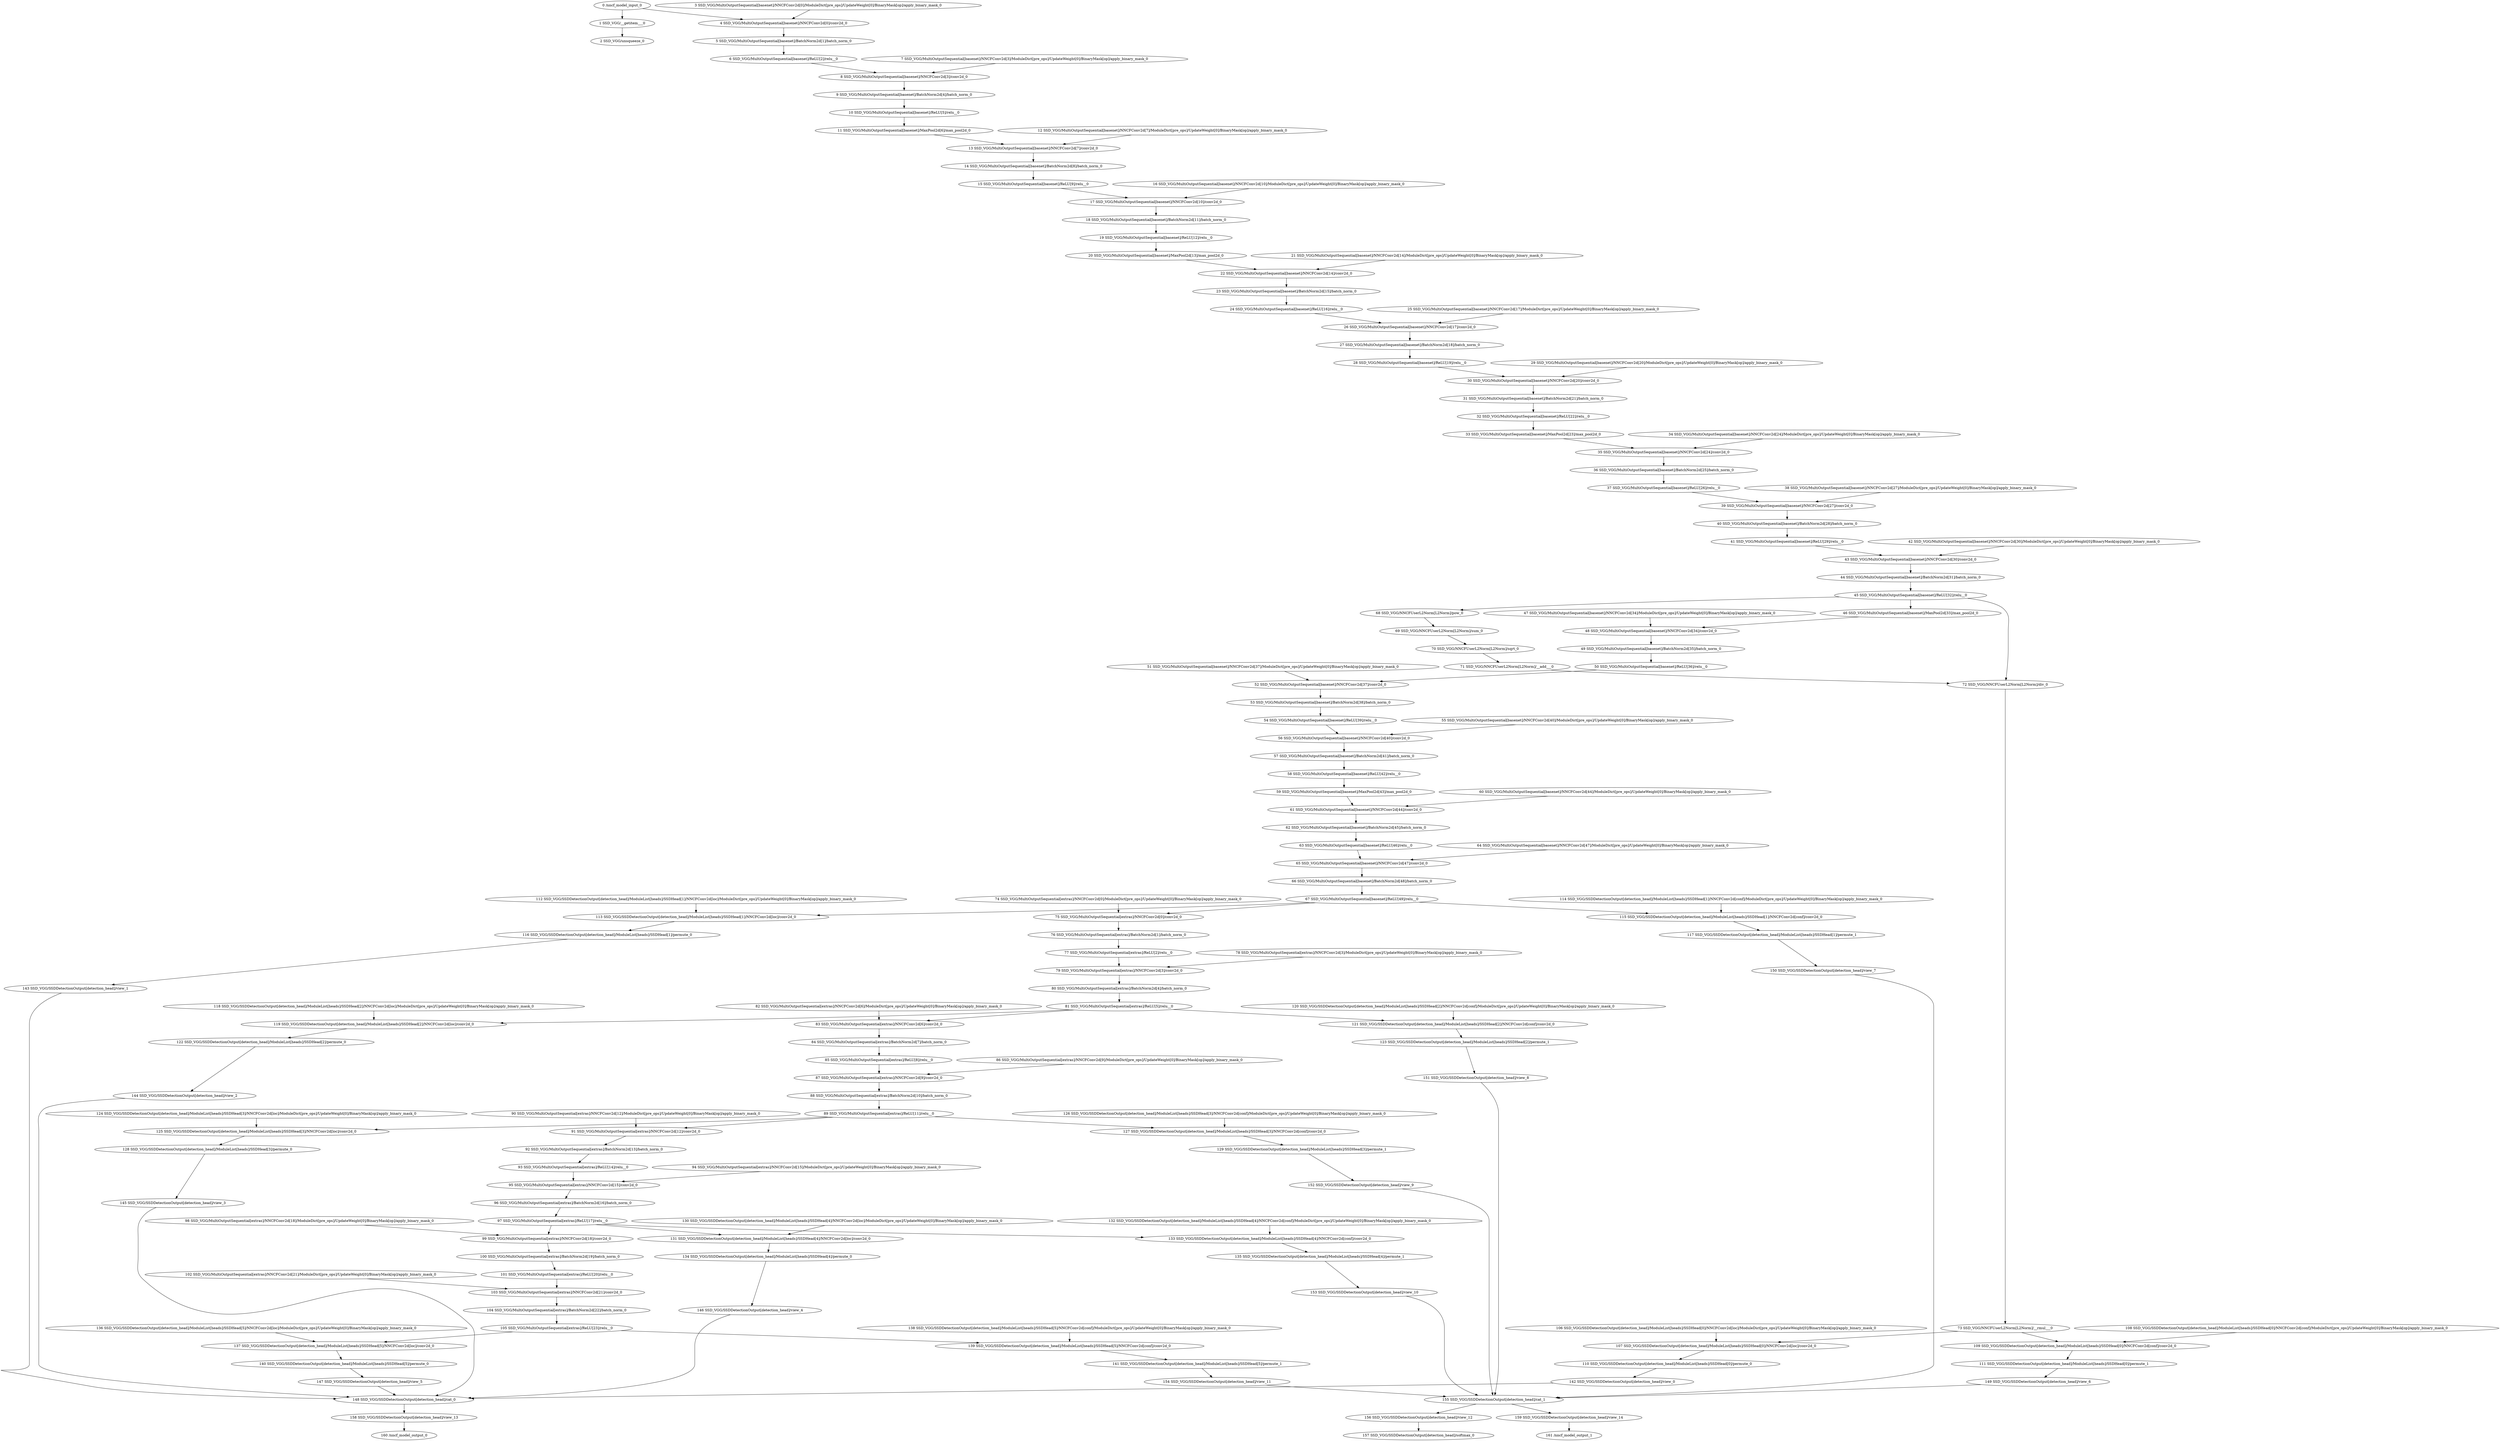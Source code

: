 strict digraph  {
"0 /nncf_model_input_0" [id=0, type=nncf_model_input];
"1 SSD_VGG/__getitem___0" [id=1, type=__getitem__];
"2 SSD_VGG/unsqueeze_0" [id=2, type=unsqueeze];
"3 SSD_VGG/MultiOutputSequential[basenet]/NNCFConv2d[0]/ModuleDict[pre_ops]/UpdateWeight[0]/BinaryMask[op]/apply_binary_mask_0" [id=3, type=apply_binary_mask];
"4 SSD_VGG/MultiOutputSequential[basenet]/NNCFConv2d[0]/conv2d_0" [id=4, type=conv2d];
"5 SSD_VGG/MultiOutputSequential[basenet]/BatchNorm2d[1]/batch_norm_0" [id=5, type=batch_norm];
"6 SSD_VGG/MultiOutputSequential[basenet]/ReLU[2]/relu__0" [id=6, type=relu_];
"7 SSD_VGG/MultiOutputSequential[basenet]/NNCFConv2d[3]/ModuleDict[pre_ops]/UpdateWeight[0]/BinaryMask[op]/apply_binary_mask_0" [id=7, type=apply_binary_mask];
"8 SSD_VGG/MultiOutputSequential[basenet]/NNCFConv2d[3]/conv2d_0" [id=8, type=conv2d];
"9 SSD_VGG/MultiOutputSequential[basenet]/BatchNorm2d[4]/batch_norm_0" [id=9, type=batch_norm];
"10 SSD_VGG/MultiOutputSequential[basenet]/ReLU[5]/relu__0" [id=10, type=relu_];
"11 SSD_VGG/MultiOutputSequential[basenet]/MaxPool2d[6]/max_pool2d_0" [id=11, type=max_pool2d];
"12 SSD_VGG/MultiOutputSequential[basenet]/NNCFConv2d[7]/ModuleDict[pre_ops]/UpdateWeight[0]/BinaryMask[op]/apply_binary_mask_0" [id=12, type=apply_binary_mask];
"13 SSD_VGG/MultiOutputSequential[basenet]/NNCFConv2d[7]/conv2d_0" [id=13, type=conv2d];
"14 SSD_VGG/MultiOutputSequential[basenet]/BatchNorm2d[8]/batch_norm_0" [id=14, type=batch_norm];
"15 SSD_VGG/MultiOutputSequential[basenet]/ReLU[9]/relu__0" [id=15, type=relu_];
"16 SSD_VGG/MultiOutputSequential[basenet]/NNCFConv2d[10]/ModuleDict[pre_ops]/UpdateWeight[0]/BinaryMask[op]/apply_binary_mask_0" [id=16, type=apply_binary_mask];
"17 SSD_VGG/MultiOutputSequential[basenet]/NNCFConv2d[10]/conv2d_0" [id=17, type=conv2d];
"18 SSD_VGG/MultiOutputSequential[basenet]/BatchNorm2d[11]/batch_norm_0" [id=18, type=batch_norm];
"19 SSD_VGG/MultiOutputSequential[basenet]/ReLU[12]/relu__0" [id=19, type=relu_];
"20 SSD_VGG/MultiOutputSequential[basenet]/MaxPool2d[13]/max_pool2d_0" [id=20, type=max_pool2d];
"21 SSD_VGG/MultiOutputSequential[basenet]/NNCFConv2d[14]/ModuleDict[pre_ops]/UpdateWeight[0]/BinaryMask[op]/apply_binary_mask_0" [id=21, type=apply_binary_mask];
"22 SSD_VGG/MultiOutputSequential[basenet]/NNCFConv2d[14]/conv2d_0" [id=22, type=conv2d];
"23 SSD_VGG/MultiOutputSequential[basenet]/BatchNorm2d[15]/batch_norm_0" [id=23, type=batch_norm];
"24 SSD_VGG/MultiOutputSequential[basenet]/ReLU[16]/relu__0" [id=24, type=relu_];
"25 SSD_VGG/MultiOutputSequential[basenet]/NNCFConv2d[17]/ModuleDict[pre_ops]/UpdateWeight[0]/BinaryMask[op]/apply_binary_mask_0" [id=25, type=apply_binary_mask];
"26 SSD_VGG/MultiOutputSequential[basenet]/NNCFConv2d[17]/conv2d_0" [id=26, type=conv2d];
"27 SSD_VGG/MultiOutputSequential[basenet]/BatchNorm2d[18]/batch_norm_0" [id=27, type=batch_norm];
"28 SSD_VGG/MultiOutputSequential[basenet]/ReLU[19]/relu__0" [id=28, type=relu_];
"29 SSD_VGG/MultiOutputSequential[basenet]/NNCFConv2d[20]/ModuleDict[pre_ops]/UpdateWeight[0]/BinaryMask[op]/apply_binary_mask_0" [id=29, type=apply_binary_mask];
"30 SSD_VGG/MultiOutputSequential[basenet]/NNCFConv2d[20]/conv2d_0" [id=30, type=conv2d];
"31 SSD_VGG/MultiOutputSequential[basenet]/BatchNorm2d[21]/batch_norm_0" [id=31, type=batch_norm];
"32 SSD_VGG/MultiOutputSequential[basenet]/ReLU[22]/relu__0" [id=32, type=relu_];
"33 SSD_VGG/MultiOutputSequential[basenet]/MaxPool2d[23]/max_pool2d_0" [id=33, type=max_pool2d];
"34 SSD_VGG/MultiOutputSequential[basenet]/NNCFConv2d[24]/ModuleDict[pre_ops]/UpdateWeight[0]/BinaryMask[op]/apply_binary_mask_0" [id=34, type=apply_binary_mask];
"35 SSD_VGG/MultiOutputSequential[basenet]/NNCFConv2d[24]/conv2d_0" [id=35, type=conv2d];
"36 SSD_VGG/MultiOutputSequential[basenet]/BatchNorm2d[25]/batch_norm_0" [id=36, type=batch_norm];
"37 SSD_VGG/MultiOutputSequential[basenet]/ReLU[26]/relu__0" [id=37, type=relu_];
"38 SSD_VGG/MultiOutputSequential[basenet]/NNCFConv2d[27]/ModuleDict[pre_ops]/UpdateWeight[0]/BinaryMask[op]/apply_binary_mask_0" [id=38, type=apply_binary_mask];
"39 SSD_VGG/MultiOutputSequential[basenet]/NNCFConv2d[27]/conv2d_0" [id=39, type=conv2d];
"40 SSD_VGG/MultiOutputSequential[basenet]/BatchNorm2d[28]/batch_norm_0" [id=40, type=batch_norm];
"41 SSD_VGG/MultiOutputSequential[basenet]/ReLU[29]/relu__0" [id=41, type=relu_];
"42 SSD_VGG/MultiOutputSequential[basenet]/NNCFConv2d[30]/ModuleDict[pre_ops]/UpdateWeight[0]/BinaryMask[op]/apply_binary_mask_0" [id=42, type=apply_binary_mask];
"43 SSD_VGG/MultiOutputSequential[basenet]/NNCFConv2d[30]/conv2d_0" [id=43, type=conv2d];
"44 SSD_VGG/MultiOutputSequential[basenet]/BatchNorm2d[31]/batch_norm_0" [id=44, type=batch_norm];
"45 SSD_VGG/MultiOutputSequential[basenet]/ReLU[32]/relu__0" [id=45, type=relu_];
"46 SSD_VGG/MultiOutputSequential[basenet]/MaxPool2d[33]/max_pool2d_0" [id=46, type=max_pool2d];
"47 SSD_VGG/MultiOutputSequential[basenet]/NNCFConv2d[34]/ModuleDict[pre_ops]/UpdateWeight[0]/BinaryMask[op]/apply_binary_mask_0" [id=47, type=apply_binary_mask];
"48 SSD_VGG/MultiOutputSequential[basenet]/NNCFConv2d[34]/conv2d_0" [id=48, type=conv2d];
"49 SSD_VGG/MultiOutputSequential[basenet]/BatchNorm2d[35]/batch_norm_0" [id=49, type=batch_norm];
"50 SSD_VGG/MultiOutputSequential[basenet]/ReLU[36]/relu__0" [id=50, type=relu_];
"51 SSD_VGG/MultiOutputSequential[basenet]/NNCFConv2d[37]/ModuleDict[pre_ops]/UpdateWeight[0]/BinaryMask[op]/apply_binary_mask_0" [id=51, type=apply_binary_mask];
"52 SSD_VGG/MultiOutputSequential[basenet]/NNCFConv2d[37]/conv2d_0" [id=52, type=conv2d];
"53 SSD_VGG/MultiOutputSequential[basenet]/BatchNorm2d[38]/batch_norm_0" [id=53, type=batch_norm];
"54 SSD_VGG/MultiOutputSequential[basenet]/ReLU[39]/relu__0" [id=54, type=relu_];
"55 SSD_VGG/MultiOutputSequential[basenet]/NNCFConv2d[40]/ModuleDict[pre_ops]/UpdateWeight[0]/BinaryMask[op]/apply_binary_mask_0" [id=55, type=apply_binary_mask];
"56 SSD_VGG/MultiOutputSequential[basenet]/NNCFConv2d[40]/conv2d_0" [id=56, type=conv2d];
"57 SSD_VGG/MultiOutputSequential[basenet]/BatchNorm2d[41]/batch_norm_0" [id=57, type=batch_norm];
"58 SSD_VGG/MultiOutputSequential[basenet]/ReLU[42]/relu__0" [id=58, type=relu_];
"59 SSD_VGG/MultiOutputSequential[basenet]/MaxPool2d[43]/max_pool2d_0" [id=59, type=max_pool2d];
"60 SSD_VGG/MultiOutputSequential[basenet]/NNCFConv2d[44]/ModuleDict[pre_ops]/UpdateWeight[0]/BinaryMask[op]/apply_binary_mask_0" [id=60, type=apply_binary_mask];
"61 SSD_VGG/MultiOutputSequential[basenet]/NNCFConv2d[44]/conv2d_0" [id=61, type=conv2d];
"62 SSD_VGG/MultiOutputSequential[basenet]/BatchNorm2d[45]/batch_norm_0" [id=62, type=batch_norm];
"63 SSD_VGG/MultiOutputSequential[basenet]/ReLU[46]/relu__0" [id=63, type=relu_];
"64 SSD_VGG/MultiOutputSequential[basenet]/NNCFConv2d[47]/ModuleDict[pre_ops]/UpdateWeight[0]/BinaryMask[op]/apply_binary_mask_0" [id=64, type=apply_binary_mask];
"65 SSD_VGG/MultiOutputSequential[basenet]/NNCFConv2d[47]/conv2d_0" [id=65, type=conv2d];
"66 SSD_VGG/MultiOutputSequential[basenet]/BatchNorm2d[48]/batch_norm_0" [id=66, type=batch_norm];
"67 SSD_VGG/MultiOutputSequential[basenet]/ReLU[49]/relu__0" [id=67, type=relu_];
"68 SSD_VGG/NNCFUserL2Norm[L2Norm]/pow_0" [id=68, type=pow];
"69 SSD_VGG/NNCFUserL2Norm[L2Norm]/sum_0" [id=69, type=sum];
"70 SSD_VGG/NNCFUserL2Norm[L2Norm]/sqrt_0" [id=70, type=sqrt];
"71 SSD_VGG/NNCFUserL2Norm[L2Norm]/__add___0" [id=71, type=__add__];
"72 SSD_VGG/NNCFUserL2Norm[L2Norm]/div_0" [id=72, type=div];
"73 SSD_VGG/NNCFUserL2Norm[L2Norm]/__rmul___0" [id=73, type=__rmul__];
"74 SSD_VGG/MultiOutputSequential[extras]/NNCFConv2d[0]/ModuleDict[pre_ops]/UpdateWeight[0]/BinaryMask[op]/apply_binary_mask_0" [id=74, type=apply_binary_mask];
"75 SSD_VGG/MultiOutputSequential[extras]/NNCFConv2d[0]/conv2d_0" [id=75, type=conv2d];
"76 SSD_VGG/MultiOutputSequential[extras]/BatchNorm2d[1]/batch_norm_0" [id=76, type=batch_norm];
"77 SSD_VGG/MultiOutputSequential[extras]/ReLU[2]/relu__0" [id=77, type=relu_];
"78 SSD_VGG/MultiOutputSequential[extras]/NNCFConv2d[3]/ModuleDict[pre_ops]/UpdateWeight[0]/BinaryMask[op]/apply_binary_mask_0" [id=78, type=apply_binary_mask];
"79 SSD_VGG/MultiOutputSequential[extras]/NNCFConv2d[3]/conv2d_0" [id=79, type=conv2d];
"80 SSD_VGG/MultiOutputSequential[extras]/BatchNorm2d[4]/batch_norm_0" [id=80, type=batch_norm];
"81 SSD_VGG/MultiOutputSequential[extras]/ReLU[5]/relu__0" [id=81, type=relu_];
"82 SSD_VGG/MultiOutputSequential[extras]/NNCFConv2d[6]/ModuleDict[pre_ops]/UpdateWeight[0]/BinaryMask[op]/apply_binary_mask_0" [id=82, type=apply_binary_mask];
"83 SSD_VGG/MultiOutputSequential[extras]/NNCFConv2d[6]/conv2d_0" [id=83, type=conv2d];
"84 SSD_VGG/MultiOutputSequential[extras]/BatchNorm2d[7]/batch_norm_0" [id=84, type=batch_norm];
"85 SSD_VGG/MultiOutputSequential[extras]/ReLU[8]/relu__0" [id=85, type=relu_];
"86 SSD_VGG/MultiOutputSequential[extras]/NNCFConv2d[9]/ModuleDict[pre_ops]/UpdateWeight[0]/BinaryMask[op]/apply_binary_mask_0" [id=86, type=apply_binary_mask];
"87 SSD_VGG/MultiOutputSequential[extras]/NNCFConv2d[9]/conv2d_0" [id=87, type=conv2d];
"88 SSD_VGG/MultiOutputSequential[extras]/BatchNorm2d[10]/batch_norm_0" [id=88, type=batch_norm];
"89 SSD_VGG/MultiOutputSequential[extras]/ReLU[11]/relu__0" [id=89, type=relu_];
"90 SSD_VGG/MultiOutputSequential[extras]/NNCFConv2d[12]/ModuleDict[pre_ops]/UpdateWeight[0]/BinaryMask[op]/apply_binary_mask_0" [id=90, type=apply_binary_mask];
"91 SSD_VGG/MultiOutputSequential[extras]/NNCFConv2d[12]/conv2d_0" [id=91, type=conv2d];
"92 SSD_VGG/MultiOutputSequential[extras]/BatchNorm2d[13]/batch_norm_0" [id=92, type=batch_norm];
"93 SSD_VGG/MultiOutputSequential[extras]/ReLU[14]/relu__0" [id=93, type=relu_];
"94 SSD_VGG/MultiOutputSequential[extras]/NNCFConv2d[15]/ModuleDict[pre_ops]/UpdateWeight[0]/BinaryMask[op]/apply_binary_mask_0" [id=94, type=apply_binary_mask];
"95 SSD_VGG/MultiOutputSequential[extras]/NNCFConv2d[15]/conv2d_0" [id=95, type=conv2d];
"96 SSD_VGG/MultiOutputSequential[extras]/BatchNorm2d[16]/batch_norm_0" [id=96, type=batch_norm];
"97 SSD_VGG/MultiOutputSequential[extras]/ReLU[17]/relu__0" [id=97, type=relu_];
"98 SSD_VGG/MultiOutputSequential[extras]/NNCFConv2d[18]/ModuleDict[pre_ops]/UpdateWeight[0]/BinaryMask[op]/apply_binary_mask_0" [id=98, type=apply_binary_mask];
"99 SSD_VGG/MultiOutputSequential[extras]/NNCFConv2d[18]/conv2d_0" [id=99, type=conv2d];
"100 SSD_VGG/MultiOutputSequential[extras]/BatchNorm2d[19]/batch_norm_0" [id=100, type=batch_norm];
"101 SSD_VGG/MultiOutputSequential[extras]/ReLU[20]/relu__0" [id=101, type=relu_];
"102 SSD_VGG/MultiOutputSequential[extras]/NNCFConv2d[21]/ModuleDict[pre_ops]/UpdateWeight[0]/BinaryMask[op]/apply_binary_mask_0" [id=102, type=apply_binary_mask];
"103 SSD_VGG/MultiOutputSequential[extras]/NNCFConv2d[21]/conv2d_0" [id=103, type=conv2d];
"104 SSD_VGG/MultiOutputSequential[extras]/BatchNorm2d[22]/batch_norm_0" [id=104, type=batch_norm];
"105 SSD_VGG/MultiOutputSequential[extras]/ReLU[23]/relu__0" [id=105, type=relu_];
"106 SSD_VGG/SSDDetectionOutput[detection_head]/ModuleList[heads]/SSDHead[0]/NNCFConv2d[loc]/ModuleDict[pre_ops]/UpdateWeight[0]/BinaryMask[op]/apply_binary_mask_0" [id=106, type=apply_binary_mask];
"107 SSD_VGG/SSDDetectionOutput[detection_head]/ModuleList[heads]/SSDHead[0]/NNCFConv2d[loc]/conv2d_0" [id=107, type=conv2d];
"108 SSD_VGG/SSDDetectionOutput[detection_head]/ModuleList[heads]/SSDHead[0]/NNCFConv2d[conf]/ModuleDict[pre_ops]/UpdateWeight[0]/BinaryMask[op]/apply_binary_mask_0" [id=108, type=apply_binary_mask];
"109 SSD_VGG/SSDDetectionOutput[detection_head]/ModuleList[heads]/SSDHead[0]/NNCFConv2d[conf]/conv2d_0" [id=109, type=conv2d];
"110 SSD_VGG/SSDDetectionOutput[detection_head]/ModuleList[heads]/SSDHead[0]/permute_0" [id=110, type=permute];
"111 SSD_VGG/SSDDetectionOutput[detection_head]/ModuleList[heads]/SSDHead[0]/permute_1" [id=111, type=permute];
"112 SSD_VGG/SSDDetectionOutput[detection_head]/ModuleList[heads]/SSDHead[1]/NNCFConv2d[loc]/ModuleDict[pre_ops]/UpdateWeight[0]/BinaryMask[op]/apply_binary_mask_0" [id=112, type=apply_binary_mask];
"113 SSD_VGG/SSDDetectionOutput[detection_head]/ModuleList[heads]/SSDHead[1]/NNCFConv2d[loc]/conv2d_0" [id=113, type=conv2d];
"114 SSD_VGG/SSDDetectionOutput[detection_head]/ModuleList[heads]/SSDHead[1]/NNCFConv2d[conf]/ModuleDict[pre_ops]/UpdateWeight[0]/BinaryMask[op]/apply_binary_mask_0" [id=114, type=apply_binary_mask];
"115 SSD_VGG/SSDDetectionOutput[detection_head]/ModuleList[heads]/SSDHead[1]/NNCFConv2d[conf]/conv2d_0" [id=115, type=conv2d];
"116 SSD_VGG/SSDDetectionOutput[detection_head]/ModuleList[heads]/SSDHead[1]/permute_0" [id=116, type=permute];
"117 SSD_VGG/SSDDetectionOutput[detection_head]/ModuleList[heads]/SSDHead[1]/permute_1" [id=117, type=permute];
"118 SSD_VGG/SSDDetectionOutput[detection_head]/ModuleList[heads]/SSDHead[2]/NNCFConv2d[loc]/ModuleDict[pre_ops]/UpdateWeight[0]/BinaryMask[op]/apply_binary_mask_0" [id=118, type=apply_binary_mask];
"119 SSD_VGG/SSDDetectionOutput[detection_head]/ModuleList[heads]/SSDHead[2]/NNCFConv2d[loc]/conv2d_0" [id=119, type=conv2d];
"120 SSD_VGG/SSDDetectionOutput[detection_head]/ModuleList[heads]/SSDHead[2]/NNCFConv2d[conf]/ModuleDict[pre_ops]/UpdateWeight[0]/BinaryMask[op]/apply_binary_mask_0" [id=120, type=apply_binary_mask];
"121 SSD_VGG/SSDDetectionOutput[detection_head]/ModuleList[heads]/SSDHead[2]/NNCFConv2d[conf]/conv2d_0" [id=121, type=conv2d];
"122 SSD_VGG/SSDDetectionOutput[detection_head]/ModuleList[heads]/SSDHead[2]/permute_0" [id=122, type=permute];
"123 SSD_VGG/SSDDetectionOutput[detection_head]/ModuleList[heads]/SSDHead[2]/permute_1" [id=123, type=permute];
"124 SSD_VGG/SSDDetectionOutput[detection_head]/ModuleList[heads]/SSDHead[3]/NNCFConv2d[loc]/ModuleDict[pre_ops]/UpdateWeight[0]/BinaryMask[op]/apply_binary_mask_0" [id=124, type=apply_binary_mask];
"125 SSD_VGG/SSDDetectionOutput[detection_head]/ModuleList[heads]/SSDHead[3]/NNCFConv2d[loc]/conv2d_0" [id=125, type=conv2d];
"126 SSD_VGG/SSDDetectionOutput[detection_head]/ModuleList[heads]/SSDHead[3]/NNCFConv2d[conf]/ModuleDict[pre_ops]/UpdateWeight[0]/BinaryMask[op]/apply_binary_mask_0" [id=126, type=apply_binary_mask];
"127 SSD_VGG/SSDDetectionOutput[detection_head]/ModuleList[heads]/SSDHead[3]/NNCFConv2d[conf]/conv2d_0" [id=127, type=conv2d];
"128 SSD_VGG/SSDDetectionOutput[detection_head]/ModuleList[heads]/SSDHead[3]/permute_0" [id=128, type=permute];
"129 SSD_VGG/SSDDetectionOutput[detection_head]/ModuleList[heads]/SSDHead[3]/permute_1" [id=129, type=permute];
"130 SSD_VGG/SSDDetectionOutput[detection_head]/ModuleList[heads]/SSDHead[4]/NNCFConv2d[loc]/ModuleDict[pre_ops]/UpdateWeight[0]/BinaryMask[op]/apply_binary_mask_0" [id=130, type=apply_binary_mask];
"131 SSD_VGG/SSDDetectionOutput[detection_head]/ModuleList[heads]/SSDHead[4]/NNCFConv2d[loc]/conv2d_0" [id=131, type=conv2d];
"132 SSD_VGG/SSDDetectionOutput[detection_head]/ModuleList[heads]/SSDHead[4]/NNCFConv2d[conf]/ModuleDict[pre_ops]/UpdateWeight[0]/BinaryMask[op]/apply_binary_mask_0" [id=132, type=apply_binary_mask];
"133 SSD_VGG/SSDDetectionOutput[detection_head]/ModuleList[heads]/SSDHead[4]/NNCFConv2d[conf]/conv2d_0" [id=133, type=conv2d];
"134 SSD_VGG/SSDDetectionOutput[detection_head]/ModuleList[heads]/SSDHead[4]/permute_0" [id=134, type=permute];
"135 SSD_VGG/SSDDetectionOutput[detection_head]/ModuleList[heads]/SSDHead[4]/permute_1" [id=135, type=permute];
"136 SSD_VGG/SSDDetectionOutput[detection_head]/ModuleList[heads]/SSDHead[5]/NNCFConv2d[loc]/ModuleDict[pre_ops]/UpdateWeight[0]/BinaryMask[op]/apply_binary_mask_0" [id=136, type=apply_binary_mask];
"137 SSD_VGG/SSDDetectionOutput[detection_head]/ModuleList[heads]/SSDHead[5]/NNCFConv2d[loc]/conv2d_0" [id=137, type=conv2d];
"138 SSD_VGG/SSDDetectionOutput[detection_head]/ModuleList[heads]/SSDHead[5]/NNCFConv2d[conf]/ModuleDict[pre_ops]/UpdateWeight[0]/BinaryMask[op]/apply_binary_mask_0" [id=138, type=apply_binary_mask];
"139 SSD_VGG/SSDDetectionOutput[detection_head]/ModuleList[heads]/SSDHead[5]/NNCFConv2d[conf]/conv2d_0" [id=139, type=conv2d];
"140 SSD_VGG/SSDDetectionOutput[detection_head]/ModuleList[heads]/SSDHead[5]/permute_0" [id=140, type=permute];
"141 SSD_VGG/SSDDetectionOutput[detection_head]/ModuleList[heads]/SSDHead[5]/permute_1" [id=141, type=permute];
"142 SSD_VGG/SSDDetectionOutput[detection_head]/view_0" [id=142, type=view];
"143 SSD_VGG/SSDDetectionOutput[detection_head]/view_1" [id=143, type=view];
"144 SSD_VGG/SSDDetectionOutput[detection_head]/view_2" [id=144, type=view];
"145 SSD_VGG/SSDDetectionOutput[detection_head]/view_3" [id=145, type=view];
"146 SSD_VGG/SSDDetectionOutput[detection_head]/view_4" [id=146, type=view];
"147 SSD_VGG/SSDDetectionOutput[detection_head]/view_5" [id=147, type=view];
"148 SSD_VGG/SSDDetectionOutput[detection_head]/cat_0" [id=148, type=cat];
"149 SSD_VGG/SSDDetectionOutput[detection_head]/view_6" [id=149, type=view];
"150 SSD_VGG/SSDDetectionOutput[detection_head]/view_7" [id=150, type=view];
"151 SSD_VGG/SSDDetectionOutput[detection_head]/view_8" [id=151, type=view];
"152 SSD_VGG/SSDDetectionOutput[detection_head]/view_9" [id=152, type=view];
"153 SSD_VGG/SSDDetectionOutput[detection_head]/view_10" [id=153, type=view];
"154 SSD_VGG/SSDDetectionOutput[detection_head]/view_11" [id=154, type=view];
"155 SSD_VGG/SSDDetectionOutput[detection_head]/cat_1" [id=155, type=cat];
"156 SSD_VGG/SSDDetectionOutput[detection_head]/view_12" [id=156, type=view];
"157 SSD_VGG/SSDDetectionOutput[detection_head]/softmax_0" [id=157, type=softmax];
"158 SSD_VGG/SSDDetectionOutput[detection_head]/view_13" [id=158, type=view];
"159 SSD_VGG/SSDDetectionOutput[detection_head]/view_14" [id=159, type=view];
"160 /nncf_model_output_0" [id=160, type=nncf_model_output];
"161 /nncf_model_output_1" [id=161, type=nncf_model_output];
"0 /nncf_model_input_0" -> "1 SSD_VGG/__getitem___0";
"0 /nncf_model_input_0" -> "4 SSD_VGG/MultiOutputSequential[basenet]/NNCFConv2d[0]/conv2d_0";
"1 SSD_VGG/__getitem___0" -> "2 SSD_VGG/unsqueeze_0";
"3 SSD_VGG/MultiOutputSequential[basenet]/NNCFConv2d[0]/ModuleDict[pre_ops]/UpdateWeight[0]/BinaryMask[op]/apply_binary_mask_0" -> "4 SSD_VGG/MultiOutputSequential[basenet]/NNCFConv2d[0]/conv2d_0";
"4 SSD_VGG/MultiOutputSequential[basenet]/NNCFConv2d[0]/conv2d_0" -> "5 SSD_VGG/MultiOutputSequential[basenet]/BatchNorm2d[1]/batch_norm_0";
"5 SSD_VGG/MultiOutputSequential[basenet]/BatchNorm2d[1]/batch_norm_0" -> "6 SSD_VGG/MultiOutputSequential[basenet]/ReLU[2]/relu__0";
"6 SSD_VGG/MultiOutputSequential[basenet]/ReLU[2]/relu__0" -> "8 SSD_VGG/MultiOutputSequential[basenet]/NNCFConv2d[3]/conv2d_0";
"7 SSD_VGG/MultiOutputSequential[basenet]/NNCFConv2d[3]/ModuleDict[pre_ops]/UpdateWeight[0]/BinaryMask[op]/apply_binary_mask_0" -> "8 SSD_VGG/MultiOutputSequential[basenet]/NNCFConv2d[3]/conv2d_0";
"8 SSD_VGG/MultiOutputSequential[basenet]/NNCFConv2d[3]/conv2d_0" -> "9 SSD_VGG/MultiOutputSequential[basenet]/BatchNorm2d[4]/batch_norm_0";
"9 SSD_VGG/MultiOutputSequential[basenet]/BatchNorm2d[4]/batch_norm_0" -> "10 SSD_VGG/MultiOutputSequential[basenet]/ReLU[5]/relu__0";
"10 SSD_VGG/MultiOutputSequential[basenet]/ReLU[5]/relu__0" -> "11 SSD_VGG/MultiOutputSequential[basenet]/MaxPool2d[6]/max_pool2d_0";
"11 SSD_VGG/MultiOutputSequential[basenet]/MaxPool2d[6]/max_pool2d_0" -> "13 SSD_VGG/MultiOutputSequential[basenet]/NNCFConv2d[7]/conv2d_0";
"12 SSD_VGG/MultiOutputSequential[basenet]/NNCFConv2d[7]/ModuleDict[pre_ops]/UpdateWeight[0]/BinaryMask[op]/apply_binary_mask_0" -> "13 SSD_VGG/MultiOutputSequential[basenet]/NNCFConv2d[7]/conv2d_0";
"13 SSD_VGG/MultiOutputSequential[basenet]/NNCFConv2d[7]/conv2d_0" -> "14 SSD_VGG/MultiOutputSequential[basenet]/BatchNorm2d[8]/batch_norm_0";
"14 SSD_VGG/MultiOutputSequential[basenet]/BatchNorm2d[8]/batch_norm_0" -> "15 SSD_VGG/MultiOutputSequential[basenet]/ReLU[9]/relu__0";
"15 SSD_VGG/MultiOutputSequential[basenet]/ReLU[9]/relu__0" -> "17 SSD_VGG/MultiOutputSequential[basenet]/NNCFConv2d[10]/conv2d_0";
"16 SSD_VGG/MultiOutputSequential[basenet]/NNCFConv2d[10]/ModuleDict[pre_ops]/UpdateWeight[0]/BinaryMask[op]/apply_binary_mask_0" -> "17 SSD_VGG/MultiOutputSequential[basenet]/NNCFConv2d[10]/conv2d_0";
"17 SSD_VGG/MultiOutputSequential[basenet]/NNCFConv2d[10]/conv2d_0" -> "18 SSD_VGG/MultiOutputSequential[basenet]/BatchNorm2d[11]/batch_norm_0";
"18 SSD_VGG/MultiOutputSequential[basenet]/BatchNorm2d[11]/batch_norm_0" -> "19 SSD_VGG/MultiOutputSequential[basenet]/ReLU[12]/relu__0";
"19 SSD_VGG/MultiOutputSequential[basenet]/ReLU[12]/relu__0" -> "20 SSD_VGG/MultiOutputSequential[basenet]/MaxPool2d[13]/max_pool2d_0";
"20 SSD_VGG/MultiOutputSequential[basenet]/MaxPool2d[13]/max_pool2d_0" -> "22 SSD_VGG/MultiOutputSequential[basenet]/NNCFConv2d[14]/conv2d_0";
"21 SSD_VGG/MultiOutputSequential[basenet]/NNCFConv2d[14]/ModuleDict[pre_ops]/UpdateWeight[0]/BinaryMask[op]/apply_binary_mask_0" -> "22 SSD_VGG/MultiOutputSequential[basenet]/NNCFConv2d[14]/conv2d_0";
"22 SSD_VGG/MultiOutputSequential[basenet]/NNCFConv2d[14]/conv2d_0" -> "23 SSD_VGG/MultiOutputSequential[basenet]/BatchNorm2d[15]/batch_norm_0";
"23 SSD_VGG/MultiOutputSequential[basenet]/BatchNorm2d[15]/batch_norm_0" -> "24 SSD_VGG/MultiOutputSequential[basenet]/ReLU[16]/relu__0";
"24 SSD_VGG/MultiOutputSequential[basenet]/ReLU[16]/relu__0" -> "26 SSD_VGG/MultiOutputSequential[basenet]/NNCFConv2d[17]/conv2d_0";
"25 SSD_VGG/MultiOutputSequential[basenet]/NNCFConv2d[17]/ModuleDict[pre_ops]/UpdateWeight[0]/BinaryMask[op]/apply_binary_mask_0" -> "26 SSD_VGG/MultiOutputSequential[basenet]/NNCFConv2d[17]/conv2d_0";
"26 SSD_VGG/MultiOutputSequential[basenet]/NNCFConv2d[17]/conv2d_0" -> "27 SSD_VGG/MultiOutputSequential[basenet]/BatchNorm2d[18]/batch_norm_0";
"27 SSD_VGG/MultiOutputSequential[basenet]/BatchNorm2d[18]/batch_norm_0" -> "28 SSD_VGG/MultiOutputSequential[basenet]/ReLU[19]/relu__0";
"28 SSD_VGG/MultiOutputSequential[basenet]/ReLU[19]/relu__0" -> "30 SSD_VGG/MultiOutputSequential[basenet]/NNCFConv2d[20]/conv2d_0";
"29 SSD_VGG/MultiOutputSequential[basenet]/NNCFConv2d[20]/ModuleDict[pre_ops]/UpdateWeight[0]/BinaryMask[op]/apply_binary_mask_0" -> "30 SSD_VGG/MultiOutputSequential[basenet]/NNCFConv2d[20]/conv2d_0";
"30 SSD_VGG/MultiOutputSequential[basenet]/NNCFConv2d[20]/conv2d_0" -> "31 SSD_VGG/MultiOutputSequential[basenet]/BatchNorm2d[21]/batch_norm_0";
"31 SSD_VGG/MultiOutputSequential[basenet]/BatchNorm2d[21]/batch_norm_0" -> "32 SSD_VGG/MultiOutputSequential[basenet]/ReLU[22]/relu__0";
"32 SSD_VGG/MultiOutputSequential[basenet]/ReLU[22]/relu__0" -> "33 SSD_VGG/MultiOutputSequential[basenet]/MaxPool2d[23]/max_pool2d_0";
"33 SSD_VGG/MultiOutputSequential[basenet]/MaxPool2d[23]/max_pool2d_0" -> "35 SSD_VGG/MultiOutputSequential[basenet]/NNCFConv2d[24]/conv2d_0";
"34 SSD_VGG/MultiOutputSequential[basenet]/NNCFConv2d[24]/ModuleDict[pre_ops]/UpdateWeight[0]/BinaryMask[op]/apply_binary_mask_0" -> "35 SSD_VGG/MultiOutputSequential[basenet]/NNCFConv2d[24]/conv2d_0";
"35 SSD_VGG/MultiOutputSequential[basenet]/NNCFConv2d[24]/conv2d_0" -> "36 SSD_VGG/MultiOutputSequential[basenet]/BatchNorm2d[25]/batch_norm_0";
"36 SSD_VGG/MultiOutputSequential[basenet]/BatchNorm2d[25]/batch_norm_0" -> "37 SSD_VGG/MultiOutputSequential[basenet]/ReLU[26]/relu__0";
"37 SSD_VGG/MultiOutputSequential[basenet]/ReLU[26]/relu__0" -> "39 SSD_VGG/MultiOutputSequential[basenet]/NNCFConv2d[27]/conv2d_0";
"38 SSD_VGG/MultiOutputSequential[basenet]/NNCFConv2d[27]/ModuleDict[pre_ops]/UpdateWeight[0]/BinaryMask[op]/apply_binary_mask_0" -> "39 SSD_VGG/MultiOutputSequential[basenet]/NNCFConv2d[27]/conv2d_0";
"39 SSD_VGG/MultiOutputSequential[basenet]/NNCFConv2d[27]/conv2d_0" -> "40 SSD_VGG/MultiOutputSequential[basenet]/BatchNorm2d[28]/batch_norm_0";
"40 SSD_VGG/MultiOutputSequential[basenet]/BatchNorm2d[28]/batch_norm_0" -> "41 SSD_VGG/MultiOutputSequential[basenet]/ReLU[29]/relu__0";
"41 SSD_VGG/MultiOutputSequential[basenet]/ReLU[29]/relu__0" -> "43 SSD_VGG/MultiOutputSequential[basenet]/NNCFConv2d[30]/conv2d_0";
"42 SSD_VGG/MultiOutputSequential[basenet]/NNCFConv2d[30]/ModuleDict[pre_ops]/UpdateWeight[0]/BinaryMask[op]/apply_binary_mask_0" -> "43 SSD_VGG/MultiOutputSequential[basenet]/NNCFConv2d[30]/conv2d_0";
"43 SSD_VGG/MultiOutputSequential[basenet]/NNCFConv2d[30]/conv2d_0" -> "44 SSD_VGG/MultiOutputSequential[basenet]/BatchNorm2d[31]/batch_norm_0";
"44 SSD_VGG/MultiOutputSequential[basenet]/BatchNorm2d[31]/batch_norm_0" -> "45 SSD_VGG/MultiOutputSequential[basenet]/ReLU[32]/relu__0";
"45 SSD_VGG/MultiOutputSequential[basenet]/ReLU[32]/relu__0" -> "46 SSD_VGG/MultiOutputSequential[basenet]/MaxPool2d[33]/max_pool2d_0";
"45 SSD_VGG/MultiOutputSequential[basenet]/ReLU[32]/relu__0" -> "68 SSD_VGG/NNCFUserL2Norm[L2Norm]/pow_0";
"45 SSD_VGG/MultiOutputSequential[basenet]/ReLU[32]/relu__0" -> "72 SSD_VGG/NNCFUserL2Norm[L2Norm]/div_0";
"46 SSD_VGG/MultiOutputSequential[basenet]/MaxPool2d[33]/max_pool2d_0" -> "48 SSD_VGG/MultiOutputSequential[basenet]/NNCFConv2d[34]/conv2d_0";
"47 SSD_VGG/MultiOutputSequential[basenet]/NNCFConv2d[34]/ModuleDict[pre_ops]/UpdateWeight[0]/BinaryMask[op]/apply_binary_mask_0" -> "48 SSD_VGG/MultiOutputSequential[basenet]/NNCFConv2d[34]/conv2d_0";
"48 SSD_VGG/MultiOutputSequential[basenet]/NNCFConv2d[34]/conv2d_0" -> "49 SSD_VGG/MultiOutputSequential[basenet]/BatchNorm2d[35]/batch_norm_0";
"49 SSD_VGG/MultiOutputSequential[basenet]/BatchNorm2d[35]/batch_norm_0" -> "50 SSD_VGG/MultiOutputSequential[basenet]/ReLU[36]/relu__0";
"50 SSD_VGG/MultiOutputSequential[basenet]/ReLU[36]/relu__0" -> "52 SSD_VGG/MultiOutputSequential[basenet]/NNCFConv2d[37]/conv2d_0";
"51 SSD_VGG/MultiOutputSequential[basenet]/NNCFConv2d[37]/ModuleDict[pre_ops]/UpdateWeight[0]/BinaryMask[op]/apply_binary_mask_0" -> "52 SSD_VGG/MultiOutputSequential[basenet]/NNCFConv2d[37]/conv2d_0";
"52 SSD_VGG/MultiOutputSequential[basenet]/NNCFConv2d[37]/conv2d_0" -> "53 SSD_VGG/MultiOutputSequential[basenet]/BatchNorm2d[38]/batch_norm_0";
"53 SSD_VGG/MultiOutputSequential[basenet]/BatchNorm2d[38]/batch_norm_0" -> "54 SSD_VGG/MultiOutputSequential[basenet]/ReLU[39]/relu__0";
"54 SSD_VGG/MultiOutputSequential[basenet]/ReLU[39]/relu__0" -> "56 SSD_VGG/MultiOutputSequential[basenet]/NNCFConv2d[40]/conv2d_0";
"55 SSD_VGG/MultiOutputSequential[basenet]/NNCFConv2d[40]/ModuleDict[pre_ops]/UpdateWeight[0]/BinaryMask[op]/apply_binary_mask_0" -> "56 SSD_VGG/MultiOutputSequential[basenet]/NNCFConv2d[40]/conv2d_0";
"56 SSD_VGG/MultiOutputSequential[basenet]/NNCFConv2d[40]/conv2d_0" -> "57 SSD_VGG/MultiOutputSequential[basenet]/BatchNorm2d[41]/batch_norm_0";
"57 SSD_VGG/MultiOutputSequential[basenet]/BatchNorm2d[41]/batch_norm_0" -> "58 SSD_VGG/MultiOutputSequential[basenet]/ReLU[42]/relu__0";
"58 SSD_VGG/MultiOutputSequential[basenet]/ReLU[42]/relu__0" -> "59 SSD_VGG/MultiOutputSequential[basenet]/MaxPool2d[43]/max_pool2d_0";
"59 SSD_VGG/MultiOutputSequential[basenet]/MaxPool2d[43]/max_pool2d_0" -> "61 SSD_VGG/MultiOutputSequential[basenet]/NNCFConv2d[44]/conv2d_0";
"60 SSD_VGG/MultiOutputSequential[basenet]/NNCFConv2d[44]/ModuleDict[pre_ops]/UpdateWeight[0]/BinaryMask[op]/apply_binary_mask_0" -> "61 SSD_VGG/MultiOutputSequential[basenet]/NNCFConv2d[44]/conv2d_0";
"61 SSD_VGG/MultiOutputSequential[basenet]/NNCFConv2d[44]/conv2d_0" -> "62 SSD_VGG/MultiOutputSequential[basenet]/BatchNorm2d[45]/batch_norm_0";
"62 SSD_VGG/MultiOutputSequential[basenet]/BatchNorm2d[45]/batch_norm_0" -> "63 SSD_VGG/MultiOutputSequential[basenet]/ReLU[46]/relu__0";
"63 SSD_VGG/MultiOutputSequential[basenet]/ReLU[46]/relu__0" -> "65 SSD_VGG/MultiOutputSequential[basenet]/NNCFConv2d[47]/conv2d_0";
"64 SSD_VGG/MultiOutputSequential[basenet]/NNCFConv2d[47]/ModuleDict[pre_ops]/UpdateWeight[0]/BinaryMask[op]/apply_binary_mask_0" -> "65 SSD_VGG/MultiOutputSequential[basenet]/NNCFConv2d[47]/conv2d_0";
"65 SSD_VGG/MultiOutputSequential[basenet]/NNCFConv2d[47]/conv2d_0" -> "66 SSD_VGG/MultiOutputSequential[basenet]/BatchNorm2d[48]/batch_norm_0";
"66 SSD_VGG/MultiOutputSequential[basenet]/BatchNorm2d[48]/batch_norm_0" -> "67 SSD_VGG/MultiOutputSequential[basenet]/ReLU[49]/relu__0";
"67 SSD_VGG/MultiOutputSequential[basenet]/ReLU[49]/relu__0" -> "75 SSD_VGG/MultiOutputSequential[extras]/NNCFConv2d[0]/conv2d_0";
"68 SSD_VGG/NNCFUserL2Norm[L2Norm]/pow_0" -> "69 SSD_VGG/NNCFUserL2Norm[L2Norm]/sum_0";
"69 SSD_VGG/NNCFUserL2Norm[L2Norm]/sum_0" -> "70 SSD_VGG/NNCFUserL2Norm[L2Norm]/sqrt_0";
"70 SSD_VGG/NNCFUserL2Norm[L2Norm]/sqrt_0" -> "71 SSD_VGG/NNCFUserL2Norm[L2Norm]/__add___0";
"71 SSD_VGG/NNCFUserL2Norm[L2Norm]/__add___0" -> "72 SSD_VGG/NNCFUserL2Norm[L2Norm]/div_0";
"72 SSD_VGG/NNCFUserL2Norm[L2Norm]/div_0" -> "73 SSD_VGG/NNCFUserL2Norm[L2Norm]/__rmul___0";
"74 SSD_VGG/MultiOutputSequential[extras]/NNCFConv2d[0]/ModuleDict[pre_ops]/UpdateWeight[0]/BinaryMask[op]/apply_binary_mask_0" -> "75 SSD_VGG/MultiOutputSequential[extras]/NNCFConv2d[0]/conv2d_0";
"75 SSD_VGG/MultiOutputSequential[extras]/NNCFConv2d[0]/conv2d_0" -> "76 SSD_VGG/MultiOutputSequential[extras]/BatchNorm2d[1]/batch_norm_0";
"76 SSD_VGG/MultiOutputSequential[extras]/BatchNorm2d[1]/batch_norm_0" -> "77 SSD_VGG/MultiOutputSequential[extras]/ReLU[2]/relu__0";
"77 SSD_VGG/MultiOutputSequential[extras]/ReLU[2]/relu__0" -> "79 SSD_VGG/MultiOutputSequential[extras]/NNCFConv2d[3]/conv2d_0";
"78 SSD_VGG/MultiOutputSequential[extras]/NNCFConv2d[3]/ModuleDict[pre_ops]/UpdateWeight[0]/BinaryMask[op]/apply_binary_mask_0" -> "79 SSD_VGG/MultiOutputSequential[extras]/NNCFConv2d[3]/conv2d_0";
"79 SSD_VGG/MultiOutputSequential[extras]/NNCFConv2d[3]/conv2d_0" -> "80 SSD_VGG/MultiOutputSequential[extras]/BatchNorm2d[4]/batch_norm_0";
"80 SSD_VGG/MultiOutputSequential[extras]/BatchNorm2d[4]/batch_norm_0" -> "81 SSD_VGG/MultiOutputSequential[extras]/ReLU[5]/relu__0";
"81 SSD_VGG/MultiOutputSequential[extras]/ReLU[5]/relu__0" -> "83 SSD_VGG/MultiOutputSequential[extras]/NNCFConv2d[6]/conv2d_0";
"82 SSD_VGG/MultiOutputSequential[extras]/NNCFConv2d[6]/ModuleDict[pre_ops]/UpdateWeight[0]/BinaryMask[op]/apply_binary_mask_0" -> "83 SSD_VGG/MultiOutputSequential[extras]/NNCFConv2d[6]/conv2d_0";
"83 SSD_VGG/MultiOutputSequential[extras]/NNCFConv2d[6]/conv2d_0" -> "84 SSD_VGG/MultiOutputSequential[extras]/BatchNorm2d[7]/batch_norm_0";
"84 SSD_VGG/MultiOutputSequential[extras]/BatchNorm2d[7]/batch_norm_0" -> "85 SSD_VGG/MultiOutputSequential[extras]/ReLU[8]/relu__0";
"85 SSD_VGG/MultiOutputSequential[extras]/ReLU[8]/relu__0" -> "87 SSD_VGG/MultiOutputSequential[extras]/NNCFConv2d[9]/conv2d_0";
"86 SSD_VGG/MultiOutputSequential[extras]/NNCFConv2d[9]/ModuleDict[pre_ops]/UpdateWeight[0]/BinaryMask[op]/apply_binary_mask_0" -> "87 SSD_VGG/MultiOutputSequential[extras]/NNCFConv2d[9]/conv2d_0";
"87 SSD_VGG/MultiOutputSequential[extras]/NNCFConv2d[9]/conv2d_0" -> "88 SSD_VGG/MultiOutputSequential[extras]/BatchNorm2d[10]/batch_norm_0";
"88 SSD_VGG/MultiOutputSequential[extras]/BatchNorm2d[10]/batch_norm_0" -> "89 SSD_VGG/MultiOutputSequential[extras]/ReLU[11]/relu__0";
"89 SSD_VGG/MultiOutputSequential[extras]/ReLU[11]/relu__0" -> "91 SSD_VGG/MultiOutputSequential[extras]/NNCFConv2d[12]/conv2d_0";
"90 SSD_VGG/MultiOutputSequential[extras]/NNCFConv2d[12]/ModuleDict[pre_ops]/UpdateWeight[0]/BinaryMask[op]/apply_binary_mask_0" -> "91 SSD_VGG/MultiOutputSequential[extras]/NNCFConv2d[12]/conv2d_0";
"91 SSD_VGG/MultiOutputSequential[extras]/NNCFConv2d[12]/conv2d_0" -> "92 SSD_VGG/MultiOutputSequential[extras]/BatchNorm2d[13]/batch_norm_0";
"92 SSD_VGG/MultiOutputSequential[extras]/BatchNorm2d[13]/batch_norm_0" -> "93 SSD_VGG/MultiOutputSequential[extras]/ReLU[14]/relu__0";
"93 SSD_VGG/MultiOutputSequential[extras]/ReLU[14]/relu__0" -> "95 SSD_VGG/MultiOutputSequential[extras]/NNCFConv2d[15]/conv2d_0";
"94 SSD_VGG/MultiOutputSequential[extras]/NNCFConv2d[15]/ModuleDict[pre_ops]/UpdateWeight[0]/BinaryMask[op]/apply_binary_mask_0" -> "95 SSD_VGG/MultiOutputSequential[extras]/NNCFConv2d[15]/conv2d_0";
"95 SSD_VGG/MultiOutputSequential[extras]/NNCFConv2d[15]/conv2d_0" -> "96 SSD_VGG/MultiOutputSequential[extras]/BatchNorm2d[16]/batch_norm_0";
"96 SSD_VGG/MultiOutputSequential[extras]/BatchNorm2d[16]/batch_norm_0" -> "97 SSD_VGG/MultiOutputSequential[extras]/ReLU[17]/relu__0";
"97 SSD_VGG/MultiOutputSequential[extras]/ReLU[17]/relu__0" -> "99 SSD_VGG/MultiOutputSequential[extras]/NNCFConv2d[18]/conv2d_0";
"98 SSD_VGG/MultiOutputSequential[extras]/NNCFConv2d[18]/ModuleDict[pre_ops]/UpdateWeight[0]/BinaryMask[op]/apply_binary_mask_0" -> "99 SSD_VGG/MultiOutputSequential[extras]/NNCFConv2d[18]/conv2d_0";
"67 SSD_VGG/MultiOutputSequential[basenet]/ReLU[49]/relu__0" -> "113 SSD_VGG/SSDDetectionOutput[detection_head]/ModuleList[heads]/SSDHead[1]/NNCFConv2d[loc]/conv2d_0";
"67 SSD_VGG/MultiOutputSequential[basenet]/ReLU[49]/relu__0" -> "115 SSD_VGG/SSDDetectionOutput[detection_head]/ModuleList[heads]/SSDHead[1]/NNCFConv2d[conf]/conv2d_0";
"73 SSD_VGG/NNCFUserL2Norm[L2Norm]/__rmul___0" -> "107 SSD_VGG/SSDDetectionOutput[detection_head]/ModuleList[heads]/SSDHead[0]/NNCFConv2d[loc]/conv2d_0";
"73 SSD_VGG/NNCFUserL2Norm[L2Norm]/__rmul___0" -> "109 SSD_VGG/SSDDetectionOutput[detection_head]/ModuleList[heads]/SSDHead[0]/NNCFConv2d[conf]/conv2d_0";
"81 SSD_VGG/MultiOutputSequential[extras]/ReLU[5]/relu__0" -> "119 SSD_VGG/SSDDetectionOutput[detection_head]/ModuleList[heads]/SSDHead[2]/NNCFConv2d[loc]/conv2d_0";
"81 SSD_VGG/MultiOutputSequential[extras]/ReLU[5]/relu__0" -> "121 SSD_VGG/SSDDetectionOutput[detection_head]/ModuleList[heads]/SSDHead[2]/NNCFConv2d[conf]/conv2d_0";
"89 SSD_VGG/MultiOutputSequential[extras]/ReLU[11]/relu__0" -> "125 SSD_VGG/SSDDetectionOutput[detection_head]/ModuleList[heads]/SSDHead[3]/NNCFConv2d[loc]/conv2d_0";
"89 SSD_VGG/MultiOutputSequential[extras]/ReLU[11]/relu__0" -> "127 SSD_VGG/SSDDetectionOutput[detection_head]/ModuleList[heads]/SSDHead[3]/NNCFConv2d[conf]/conv2d_0";
"97 SSD_VGG/MultiOutputSequential[extras]/ReLU[17]/relu__0" -> "131 SSD_VGG/SSDDetectionOutput[detection_head]/ModuleList[heads]/SSDHead[4]/NNCFConv2d[loc]/conv2d_0";
"97 SSD_VGG/MultiOutputSequential[extras]/ReLU[17]/relu__0" -> "133 SSD_VGG/SSDDetectionOutput[detection_head]/ModuleList[heads]/SSDHead[4]/NNCFConv2d[conf]/conv2d_0";
"99 SSD_VGG/MultiOutputSequential[extras]/NNCFConv2d[18]/conv2d_0" -> "100 SSD_VGG/MultiOutputSequential[extras]/BatchNorm2d[19]/batch_norm_0";
"100 SSD_VGG/MultiOutputSequential[extras]/BatchNorm2d[19]/batch_norm_0" -> "101 SSD_VGG/MultiOutputSequential[extras]/ReLU[20]/relu__0";
"101 SSD_VGG/MultiOutputSequential[extras]/ReLU[20]/relu__0" -> "103 SSD_VGG/MultiOutputSequential[extras]/NNCFConv2d[21]/conv2d_0";
"102 SSD_VGG/MultiOutputSequential[extras]/NNCFConv2d[21]/ModuleDict[pre_ops]/UpdateWeight[0]/BinaryMask[op]/apply_binary_mask_0" -> "103 SSD_VGG/MultiOutputSequential[extras]/NNCFConv2d[21]/conv2d_0";
"103 SSD_VGG/MultiOutputSequential[extras]/NNCFConv2d[21]/conv2d_0" -> "104 SSD_VGG/MultiOutputSequential[extras]/BatchNorm2d[22]/batch_norm_0";
"104 SSD_VGG/MultiOutputSequential[extras]/BatchNorm2d[22]/batch_norm_0" -> "105 SSD_VGG/MultiOutputSequential[extras]/ReLU[23]/relu__0";
"105 SSD_VGG/MultiOutputSequential[extras]/ReLU[23]/relu__0" -> "137 SSD_VGG/SSDDetectionOutput[detection_head]/ModuleList[heads]/SSDHead[5]/NNCFConv2d[loc]/conv2d_0";
"105 SSD_VGG/MultiOutputSequential[extras]/ReLU[23]/relu__0" -> "139 SSD_VGG/SSDDetectionOutput[detection_head]/ModuleList[heads]/SSDHead[5]/NNCFConv2d[conf]/conv2d_0";
"106 SSD_VGG/SSDDetectionOutput[detection_head]/ModuleList[heads]/SSDHead[0]/NNCFConv2d[loc]/ModuleDict[pre_ops]/UpdateWeight[0]/BinaryMask[op]/apply_binary_mask_0" -> "107 SSD_VGG/SSDDetectionOutput[detection_head]/ModuleList[heads]/SSDHead[0]/NNCFConv2d[loc]/conv2d_0";
"107 SSD_VGG/SSDDetectionOutput[detection_head]/ModuleList[heads]/SSDHead[0]/NNCFConv2d[loc]/conv2d_0" -> "110 SSD_VGG/SSDDetectionOutput[detection_head]/ModuleList[heads]/SSDHead[0]/permute_0";
"108 SSD_VGG/SSDDetectionOutput[detection_head]/ModuleList[heads]/SSDHead[0]/NNCFConv2d[conf]/ModuleDict[pre_ops]/UpdateWeight[0]/BinaryMask[op]/apply_binary_mask_0" -> "109 SSD_VGG/SSDDetectionOutput[detection_head]/ModuleList[heads]/SSDHead[0]/NNCFConv2d[conf]/conv2d_0";
"109 SSD_VGG/SSDDetectionOutput[detection_head]/ModuleList[heads]/SSDHead[0]/NNCFConv2d[conf]/conv2d_0" -> "111 SSD_VGG/SSDDetectionOutput[detection_head]/ModuleList[heads]/SSDHead[0]/permute_1";
"110 SSD_VGG/SSDDetectionOutput[detection_head]/ModuleList[heads]/SSDHead[0]/permute_0" -> "142 SSD_VGG/SSDDetectionOutput[detection_head]/view_0";
"111 SSD_VGG/SSDDetectionOutput[detection_head]/ModuleList[heads]/SSDHead[0]/permute_1" -> "149 SSD_VGG/SSDDetectionOutput[detection_head]/view_6";
"112 SSD_VGG/SSDDetectionOutput[detection_head]/ModuleList[heads]/SSDHead[1]/NNCFConv2d[loc]/ModuleDict[pre_ops]/UpdateWeight[0]/BinaryMask[op]/apply_binary_mask_0" -> "113 SSD_VGG/SSDDetectionOutput[detection_head]/ModuleList[heads]/SSDHead[1]/NNCFConv2d[loc]/conv2d_0";
"113 SSD_VGG/SSDDetectionOutput[detection_head]/ModuleList[heads]/SSDHead[1]/NNCFConv2d[loc]/conv2d_0" -> "116 SSD_VGG/SSDDetectionOutput[detection_head]/ModuleList[heads]/SSDHead[1]/permute_0";
"114 SSD_VGG/SSDDetectionOutput[detection_head]/ModuleList[heads]/SSDHead[1]/NNCFConv2d[conf]/ModuleDict[pre_ops]/UpdateWeight[0]/BinaryMask[op]/apply_binary_mask_0" -> "115 SSD_VGG/SSDDetectionOutput[detection_head]/ModuleList[heads]/SSDHead[1]/NNCFConv2d[conf]/conv2d_0";
"115 SSD_VGG/SSDDetectionOutput[detection_head]/ModuleList[heads]/SSDHead[1]/NNCFConv2d[conf]/conv2d_0" -> "117 SSD_VGG/SSDDetectionOutput[detection_head]/ModuleList[heads]/SSDHead[1]/permute_1";
"116 SSD_VGG/SSDDetectionOutput[detection_head]/ModuleList[heads]/SSDHead[1]/permute_0" -> "143 SSD_VGG/SSDDetectionOutput[detection_head]/view_1";
"117 SSD_VGG/SSDDetectionOutput[detection_head]/ModuleList[heads]/SSDHead[1]/permute_1" -> "150 SSD_VGG/SSDDetectionOutput[detection_head]/view_7";
"118 SSD_VGG/SSDDetectionOutput[detection_head]/ModuleList[heads]/SSDHead[2]/NNCFConv2d[loc]/ModuleDict[pre_ops]/UpdateWeight[0]/BinaryMask[op]/apply_binary_mask_0" -> "119 SSD_VGG/SSDDetectionOutput[detection_head]/ModuleList[heads]/SSDHead[2]/NNCFConv2d[loc]/conv2d_0";
"119 SSD_VGG/SSDDetectionOutput[detection_head]/ModuleList[heads]/SSDHead[2]/NNCFConv2d[loc]/conv2d_0" -> "122 SSD_VGG/SSDDetectionOutput[detection_head]/ModuleList[heads]/SSDHead[2]/permute_0";
"120 SSD_VGG/SSDDetectionOutput[detection_head]/ModuleList[heads]/SSDHead[2]/NNCFConv2d[conf]/ModuleDict[pre_ops]/UpdateWeight[0]/BinaryMask[op]/apply_binary_mask_0" -> "121 SSD_VGG/SSDDetectionOutput[detection_head]/ModuleList[heads]/SSDHead[2]/NNCFConv2d[conf]/conv2d_0";
"121 SSD_VGG/SSDDetectionOutput[detection_head]/ModuleList[heads]/SSDHead[2]/NNCFConv2d[conf]/conv2d_0" -> "123 SSD_VGG/SSDDetectionOutput[detection_head]/ModuleList[heads]/SSDHead[2]/permute_1";
"122 SSD_VGG/SSDDetectionOutput[detection_head]/ModuleList[heads]/SSDHead[2]/permute_0" -> "144 SSD_VGG/SSDDetectionOutput[detection_head]/view_2";
"123 SSD_VGG/SSDDetectionOutput[detection_head]/ModuleList[heads]/SSDHead[2]/permute_1" -> "151 SSD_VGG/SSDDetectionOutput[detection_head]/view_8";
"124 SSD_VGG/SSDDetectionOutput[detection_head]/ModuleList[heads]/SSDHead[3]/NNCFConv2d[loc]/ModuleDict[pre_ops]/UpdateWeight[0]/BinaryMask[op]/apply_binary_mask_0" -> "125 SSD_VGG/SSDDetectionOutput[detection_head]/ModuleList[heads]/SSDHead[3]/NNCFConv2d[loc]/conv2d_0";
"125 SSD_VGG/SSDDetectionOutput[detection_head]/ModuleList[heads]/SSDHead[3]/NNCFConv2d[loc]/conv2d_0" -> "128 SSD_VGG/SSDDetectionOutput[detection_head]/ModuleList[heads]/SSDHead[3]/permute_0";
"126 SSD_VGG/SSDDetectionOutput[detection_head]/ModuleList[heads]/SSDHead[3]/NNCFConv2d[conf]/ModuleDict[pre_ops]/UpdateWeight[0]/BinaryMask[op]/apply_binary_mask_0" -> "127 SSD_VGG/SSDDetectionOutput[detection_head]/ModuleList[heads]/SSDHead[3]/NNCFConv2d[conf]/conv2d_0";
"127 SSD_VGG/SSDDetectionOutput[detection_head]/ModuleList[heads]/SSDHead[3]/NNCFConv2d[conf]/conv2d_0" -> "129 SSD_VGG/SSDDetectionOutput[detection_head]/ModuleList[heads]/SSDHead[3]/permute_1";
"128 SSD_VGG/SSDDetectionOutput[detection_head]/ModuleList[heads]/SSDHead[3]/permute_0" -> "145 SSD_VGG/SSDDetectionOutput[detection_head]/view_3";
"129 SSD_VGG/SSDDetectionOutput[detection_head]/ModuleList[heads]/SSDHead[3]/permute_1" -> "152 SSD_VGG/SSDDetectionOutput[detection_head]/view_9";
"130 SSD_VGG/SSDDetectionOutput[detection_head]/ModuleList[heads]/SSDHead[4]/NNCFConv2d[loc]/ModuleDict[pre_ops]/UpdateWeight[0]/BinaryMask[op]/apply_binary_mask_0" -> "131 SSD_VGG/SSDDetectionOutput[detection_head]/ModuleList[heads]/SSDHead[4]/NNCFConv2d[loc]/conv2d_0";
"131 SSD_VGG/SSDDetectionOutput[detection_head]/ModuleList[heads]/SSDHead[4]/NNCFConv2d[loc]/conv2d_0" -> "134 SSD_VGG/SSDDetectionOutput[detection_head]/ModuleList[heads]/SSDHead[4]/permute_0";
"132 SSD_VGG/SSDDetectionOutput[detection_head]/ModuleList[heads]/SSDHead[4]/NNCFConv2d[conf]/ModuleDict[pre_ops]/UpdateWeight[0]/BinaryMask[op]/apply_binary_mask_0" -> "133 SSD_VGG/SSDDetectionOutput[detection_head]/ModuleList[heads]/SSDHead[4]/NNCFConv2d[conf]/conv2d_0";
"133 SSD_VGG/SSDDetectionOutput[detection_head]/ModuleList[heads]/SSDHead[4]/NNCFConv2d[conf]/conv2d_0" -> "135 SSD_VGG/SSDDetectionOutput[detection_head]/ModuleList[heads]/SSDHead[4]/permute_1";
"134 SSD_VGG/SSDDetectionOutput[detection_head]/ModuleList[heads]/SSDHead[4]/permute_0" -> "146 SSD_VGG/SSDDetectionOutput[detection_head]/view_4";
"135 SSD_VGG/SSDDetectionOutput[detection_head]/ModuleList[heads]/SSDHead[4]/permute_1" -> "153 SSD_VGG/SSDDetectionOutput[detection_head]/view_10";
"136 SSD_VGG/SSDDetectionOutput[detection_head]/ModuleList[heads]/SSDHead[5]/NNCFConv2d[loc]/ModuleDict[pre_ops]/UpdateWeight[0]/BinaryMask[op]/apply_binary_mask_0" -> "137 SSD_VGG/SSDDetectionOutput[detection_head]/ModuleList[heads]/SSDHead[5]/NNCFConv2d[loc]/conv2d_0";
"137 SSD_VGG/SSDDetectionOutput[detection_head]/ModuleList[heads]/SSDHead[5]/NNCFConv2d[loc]/conv2d_0" -> "140 SSD_VGG/SSDDetectionOutput[detection_head]/ModuleList[heads]/SSDHead[5]/permute_0";
"138 SSD_VGG/SSDDetectionOutput[detection_head]/ModuleList[heads]/SSDHead[5]/NNCFConv2d[conf]/ModuleDict[pre_ops]/UpdateWeight[0]/BinaryMask[op]/apply_binary_mask_0" -> "139 SSD_VGG/SSDDetectionOutput[detection_head]/ModuleList[heads]/SSDHead[5]/NNCFConv2d[conf]/conv2d_0";
"139 SSD_VGG/SSDDetectionOutput[detection_head]/ModuleList[heads]/SSDHead[5]/NNCFConv2d[conf]/conv2d_0" -> "141 SSD_VGG/SSDDetectionOutput[detection_head]/ModuleList[heads]/SSDHead[5]/permute_1";
"140 SSD_VGG/SSDDetectionOutput[detection_head]/ModuleList[heads]/SSDHead[5]/permute_0" -> "147 SSD_VGG/SSDDetectionOutput[detection_head]/view_5";
"141 SSD_VGG/SSDDetectionOutput[detection_head]/ModuleList[heads]/SSDHead[5]/permute_1" -> "154 SSD_VGG/SSDDetectionOutput[detection_head]/view_11";
"142 SSD_VGG/SSDDetectionOutput[detection_head]/view_0" -> "148 SSD_VGG/SSDDetectionOutput[detection_head]/cat_0";
"143 SSD_VGG/SSDDetectionOutput[detection_head]/view_1" -> "148 SSD_VGG/SSDDetectionOutput[detection_head]/cat_0";
"144 SSD_VGG/SSDDetectionOutput[detection_head]/view_2" -> "148 SSD_VGG/SSDDetectionOutput[detection_head]/cat_0";
"145 SSD_VGG/SSDDetectionOutput[detection_head]/view_3" -> "148 SSD_VGG/SSDDetectionOutput[detection_head]/cat_0";
"146 SSD_VGG/SSDDetectionOutput[detection_head]/view_4" -> "148 SSD_VGG/SSDDetectionOutput[detection_head]/cat_0";
"147 SSD_VGG/SSDDetectionOutput[detection_head]/view_5" -> "148 SSD_VGG/SSDDetectionOutput[detection_head]/cat_0";
"148 SSD_VGG/SSDDetectionOutput[detection_head]/cat_0" -> "158 SSD_VGG/SSDDetectionOutput[detection_head]/view_13";
"149 SSD_VGG/SSDDetectionOutput[detection_head]/view_6" -> "155 SSD_VGG/SSDDetectionOutput[detection_head]/cat_1";
"150 SSD_VGG/SSDDetectionOutput[detection_head]/view_7" -> "155 SSD_VGG/SSDDetectionOutput[detection_head]/cat_1";
"151 SSD_VGG/SSDDetectionOutput[detection_head]/view_8" -> "155 SSD_VGG/SSDDetectionOutput[detection_head]/cat_1";
"152 SSD_VGG/SSDDetectionOutput[detection_head]/view_9" -> "155 SSD_VGG/SSDDetectionOutput[detection_head]/cat_1";
"153 SSD_VGG/SSDDetectionOutput[detection_head]/view_10" -> "155 SSD_VGG/SSDDetectionOutput[detection_head]/cat_1";
"154 SSD_VGG/SSDDetectionOutput[detection_head]/view_11" -> "155 SSD_VGG/SSDDetectionOutput[detection_head]/cat_1";
"155 SSD_VGG/SSDDetectionOutput[detection_head]/cat_1" -> "156 SSD_VGG/SSDDetectionOutput[detection_head]/view_12";
"155 SSD_VGG/SSDDetectionOutput[detection_head]/cat_1" -> "159 SSD_VGG/SSDDetectionOutput[detection_head]/view_14";
"156 SSD_VGG/SSDDetectionOutput[detection_head]/view_12" -> "157 SSD_VGG/SSDDetectionOutput[detection_head]/softmax_0";
"158 SSD_VGG/SSDDetectionOutput[detection_head]/view_13" -> "160 /nncf_model_output_0";
"159 SSD_VGG/SSDDetectionOutput[detection_head]/view_14" -> "161 /nncf_model_output_1";
}
